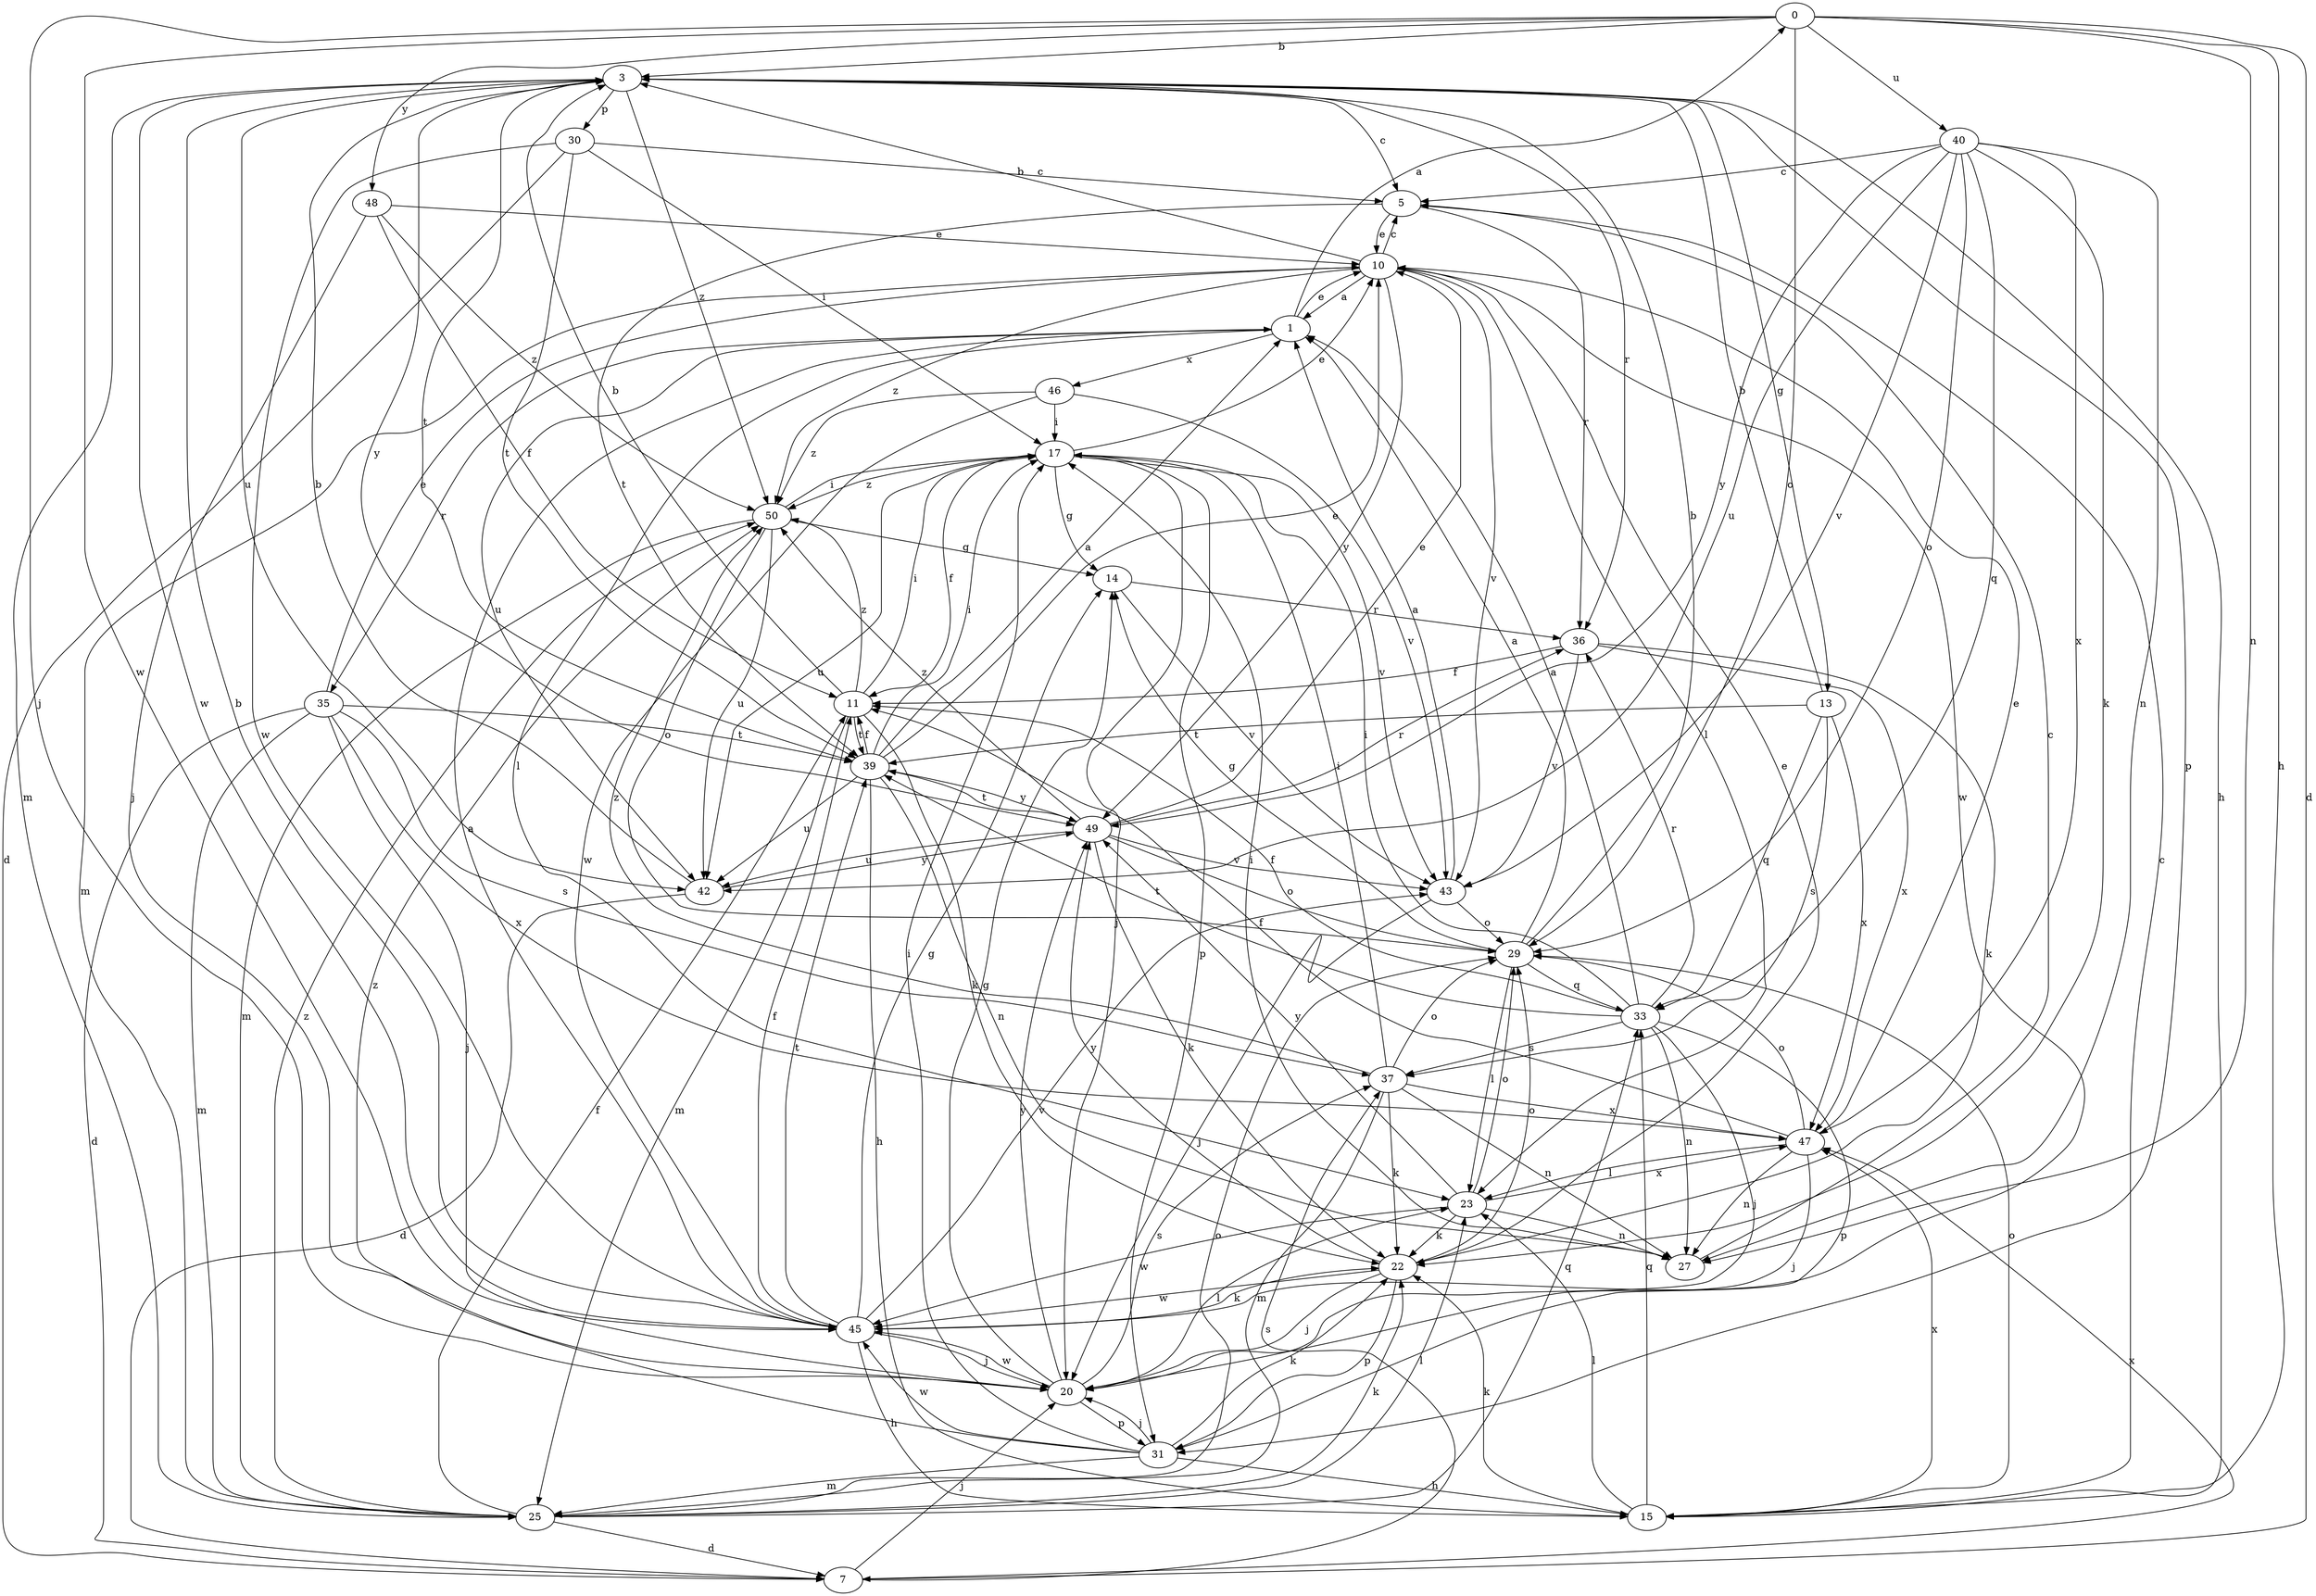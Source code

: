 strict digraph  {
0;
1;
3;
5;
7;
10;
11;
13;
14;
15;
17;
20;
22;
23;
25;
27;
29;
30;
31;
33;
35;
36;
37;
39;
40;
42;
43;
45;
46;
47;
48;
49;
50;
0 -> 3  [label=b];
0 -> 7  [label=d];
0 -> 15  [label=h];
0 -> 20  [label=j];
0 -> 27  [label=n];
0 -> 29  [label=o];
0 -> 40  [label=u];
0 -> 45  [label=w];
0 -> 48  [label=y];
1 -> 0  [label=a];
1 -> 10  [label=e];
1 -> 23  [label=l];
1 -> 35  [label=r];
1 -> 42  [label=u];
1 -> 46  [label=x];
3 -> 5  [label=c];
3 -> 13  [label=g];
3 -> 15  [label=h];
3 -> 25  [label=m];
3 -> 30  [label=p];
3 -> 31  [label=p];
3 -> 36  [label=r];
3 -> 39  [label=t];
3 -> 42  [label=u];
3 -> 45  [label=w];
3 -> 49  [label=y];
3 -> 50  [label=z];
5 -> 10  [label=e];
5 -> 36  [label=r];
5 -> 39  [label=t];
7 -> 20  [label=j];
7 -> 37  [label=s];
7 -> 47  [label=x];
10 -> 1  [label=a];
10 -> 3  [label=b];
10 -> 5  [label=c];
10 -> 23  [label=l];
10 -> 25  [label=m];
10 -> 43  [label=v];
10 -> 45  [label=w];
10 -> 49  [label=y];
10 -> 50  [label=z];
11 -> 3  [label=b];
11 -> 17  [label=i];
11 -> 22  [label=k];
11 -> 25  [label=m];
11 -> 39  [label=t];
11 -> 50  [label=z];
13 -> 3  [label=b];
13 -> 33  [label=q];
13 -> 37  [label=s];
13 -> 39  [label=t];
13 -> 47  [label=x];
14 -> 36  [label=r];
14 -> 43  [label=v];
15 -> 5  [label=c];
15 -> 22  [label=k];
15 -> 23  [label=l];
15 -> 29  [label=o];
15 -> 33  [label=q];
15 -> 47  [label=x];
17 -> 10  [label=e];
17 -> 11  [label=f];
17 -> 14  [label=g];
17 -> 20  [label=j];
17 -> 31  [label=p];
17 -> 42  [label=u];
17 -> 43  [label=v];
17 -> 50  [label=z];
20 -> 14  [label=g];
20 -> 23  [label=l];
20 -> 31  [label=p];
20 -> 37  [label=s];
20 -> 45  [label=w];
20 -> 49  [label=y];
22 -> 10  [label=e];
22 -> 20  [label=j];
22 -> 29  [label=o];
22 -> 31  [label=p];
22 -> 45  [label=w];
22 -> 49  [label=y];
23 -> 22  [label=k];
23 -> 27  [label=n];
23 -> 29  [label=o];
23 -> 45  [label=w];
23 -> 47  [label=x];
23 -> 49  [label=y];
25 -> 7  [label=d];
25 -> 11  [label=f];
25 -> 22  [label=k];
25 -> 23  [label=l];
25 -> 29  [label=o];
25 -> 33  [label=q];
25 -> 50  [label=z];
27 -> 5  [label=c];
27 -> 17  [label=i];
29 -> 1  [label=a];
29 -> 3  [label=b];
29 -> 14  [label=g];
29 -> 23  [label=l];
29 -> 33  [label=q];
30 -> 5  [label=c];
30 -> 7  [label=d];
30 -> 17  [label=i];
30 -> 39  [label=t];
30 -> 45  [label=w];
31 -> 15  [label=h];
31 -> 17  [label=i];
31 -> 20  [label=j];
31 -> 22  [label=k];
31 -> 25  [label=m];
31 -> 45  [label=w];
31 -> 50  [label=z];
33 -> 1  [label=a];
33 -> 11  [label=f];
33 -> 17  [label=i];
33 -> 20  [label=j];
33 -> 27  [label=n];
33 -> 31  [label=p];
33 -> 36  [label=r];
33 -> 37  [label=s];
33 -> 39  [label=t];
35 -> 7  [label=d];
35 -> 10  [label=e];
35 -> 20  [label=j];
35 -> 25  [label=m];
35 -> 37  [label=s];
35 -> 39  [label=t];
35 -> 47  [label=x];
36 -> 11  [label=f];
36 -> 22  [label=k];
36 -> 43  [label=v];
36 -> 47  [label=x];
37 -> 17  [label=i];
37 -> 22  [label=k];
37 -> 25  [label=m];
37 -> 27  [label=n];
37 -> 29  [label=o];
37 -> 47  [label=x];
37 -> 50  [label=z];
39 -> 1  [label=a];
39 -> 10  [label=e];
39 -> 11  [label=f];
39 -> 15  [label=h];
39 -> 17  [label=i];
39 -> 27  [label=n];
39 -> 42  [label=u];
39 -> 49  [label=y];
40 -> 5  [label=c];
40 -> 22  [label=k];
40 -> 27  [label=n];
40 -> 29  [label=o];
40 -> 33  [label=q];
40 -> 42  [label=u];
40 -> 43  [label=v];
40 -> 47  [label=x];
40 -> 49  [label=y];
42 -> 3  [label=b];
42 -> 7  [label=d];
42 -> 49  [label=y];
43 -> 1  [label=a];
43 -> 20  [label=j];
43 -> 29  [label=o];
45 -> 1  [label=a];
45 -> 3  [label=b];
45 -> 11  [label=f];
45 -> 14  [label=g];
45 -> 15  [label=h];
45 -> 20  [label=j];
45 -> 22  [label=k];
45 -> 39  [label=t];
45 -> 43  [label=v];
46 -> 17  [label=i];
46 -> 43  [label=v];
46 -> 45  [label=w];
46 -> 50  [label=z];
47 -> 10  [label=e];
47 -> 11  [label=f];
47 -> 20  [label=j];
47 -> 23  [label=l];
47 -> 27  [label=n];
47 -> 29  [label=o];
48 -> 10  [label=e];
48 -> 11  [label=f];
48 -> 20  [label=j];
48 -> 50  [label=z];
49 -> 10  [label=e];
49 -> 22  [label=k];
49 -> 29  [label=o];
49 -> 36  [label=r];
49 -> 39  [label=t];
49 -> 42  [label=u];
49 -> 43  [label=v];
49 -> 50  [label=z];
50 -> 14  [label=g];
50 -> 17  [label=i];
50 -> 25  [label=m];
50 -> 29  [label=o];
50 -> 42  [label=u];
}
